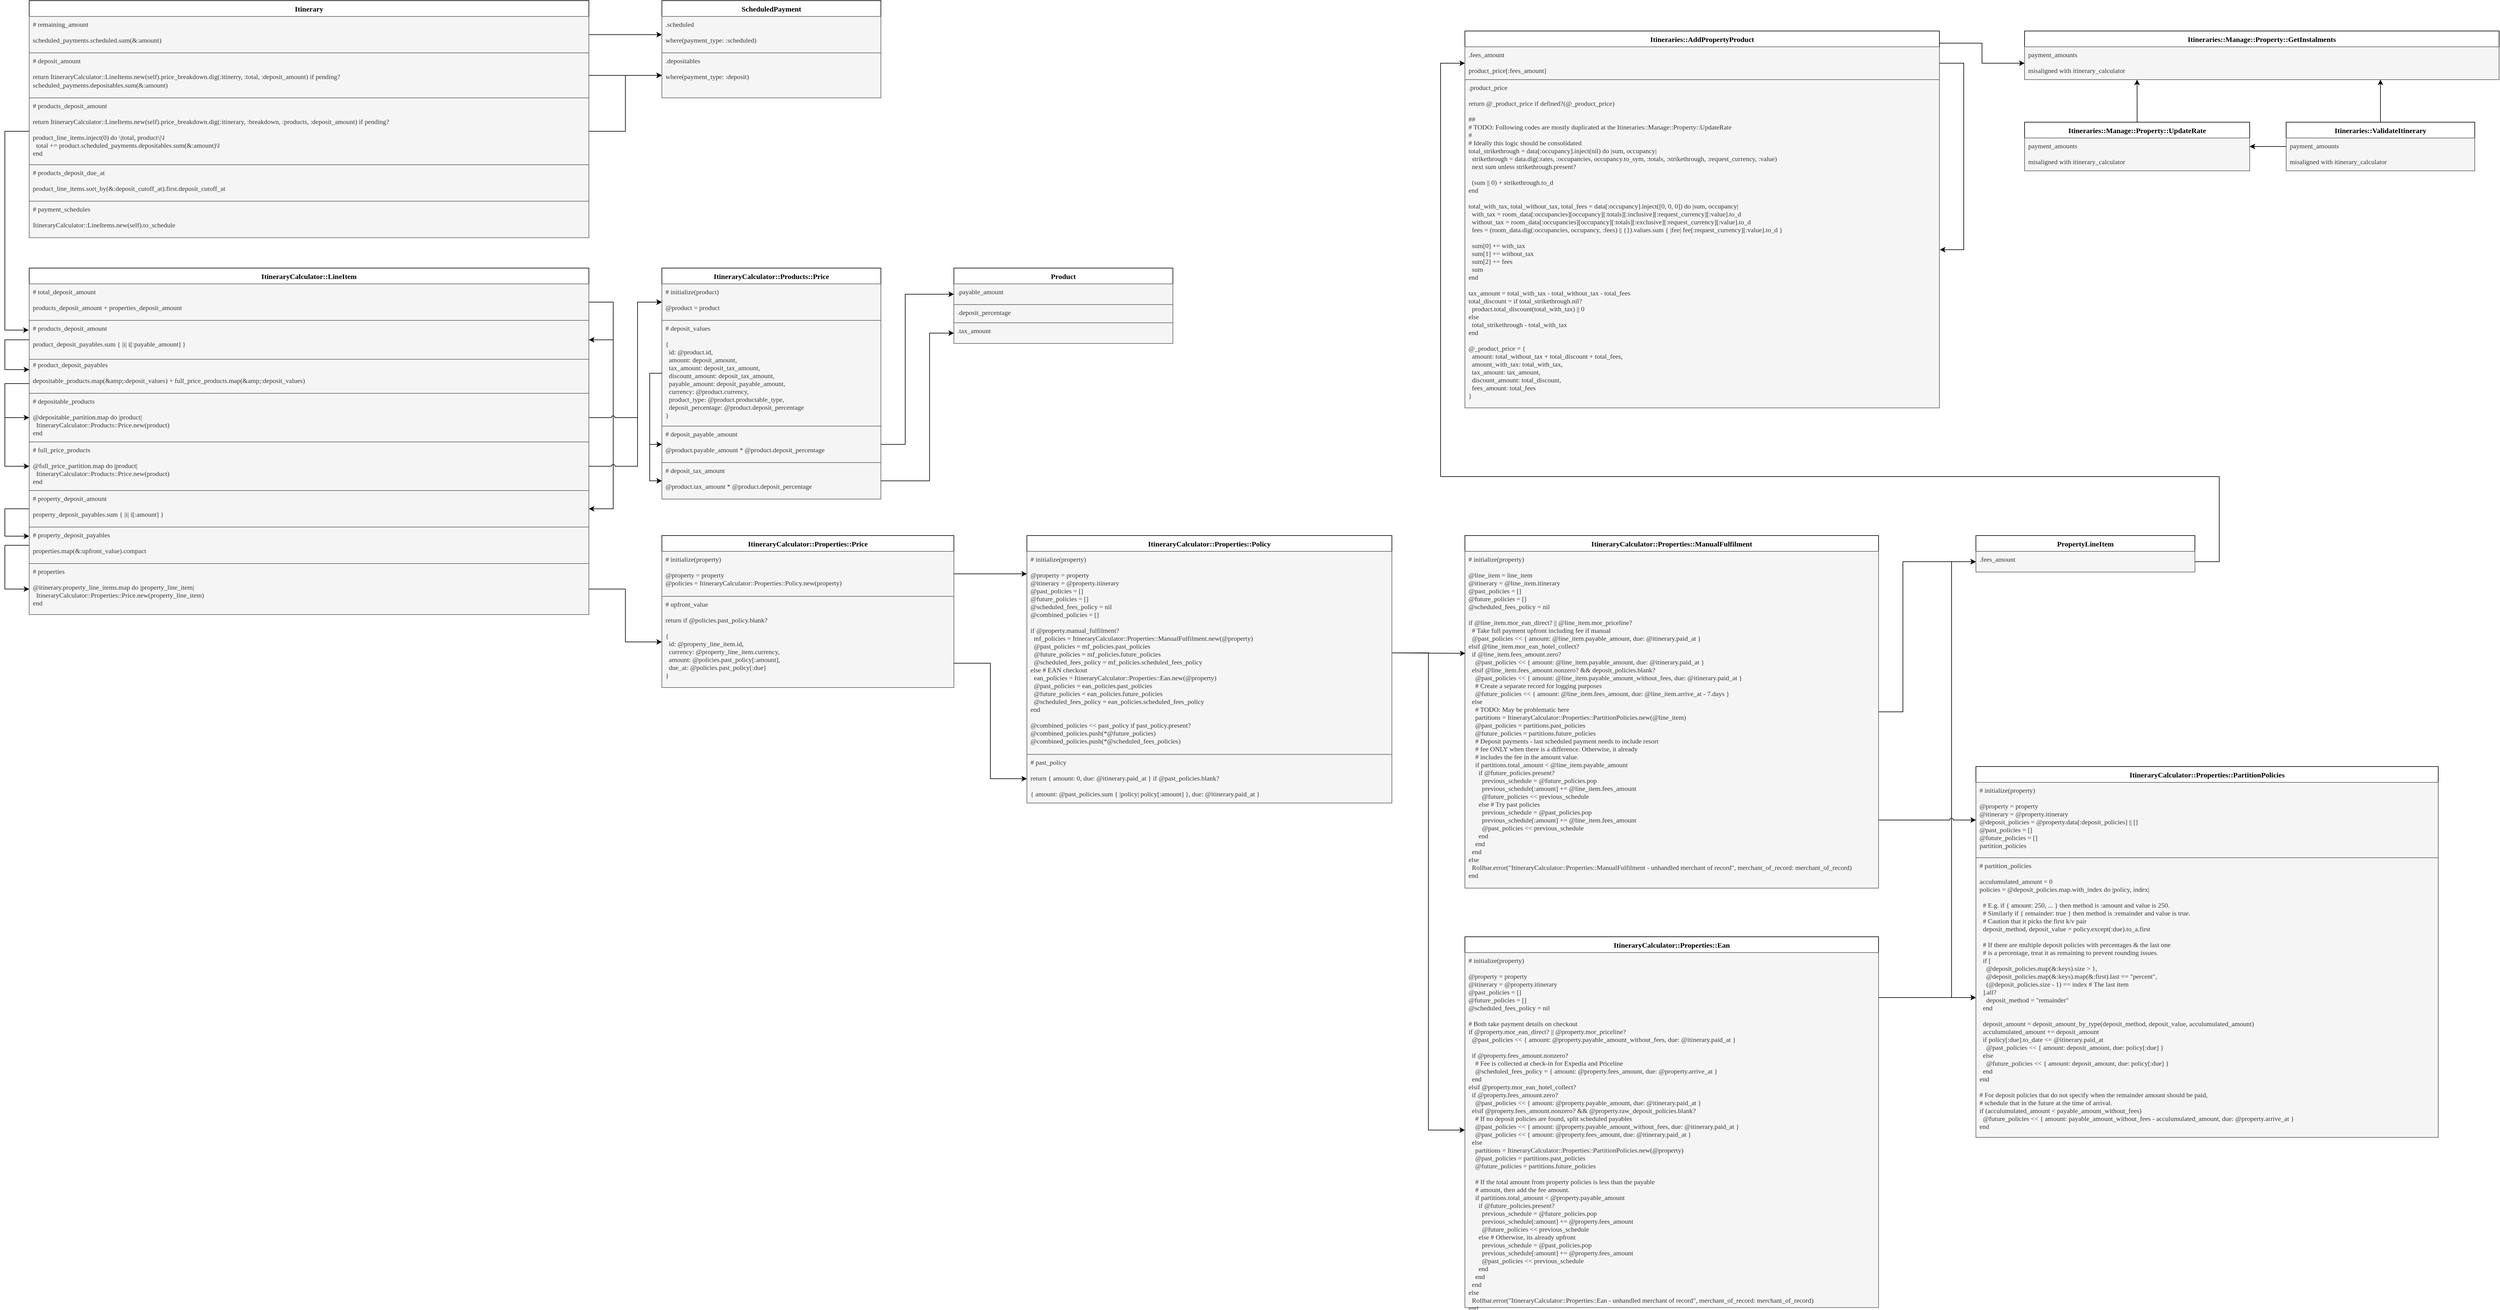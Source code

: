 <mxfile version="14.7.2" type="github">
  <diagram id="gU5jA1xEvA9jffqAlMgD" name="Page-1">
    <mxGraphModel dx="3540" dy="1331" grid="1" gridSize="10" guides="1" tooltips="1" connect="1" arrows="1" fold="1" page="1" pageScale="1" pageWidth="827" pageHeight="1169" math="0" shadow="0">
      <root>
        <mxCell id="0" />
        <mxCell id="1" parent="0" />
        <mxCell id="Vmxj52LLIrOS7AJDDaPW-2" value="Itinerary" style="swimlane;fontStyle=1;align=center;verticalAlign=top;childLayout=stackLayout;horizontal=1;startSize=26;horizontalStack=0;resizeParent=1;resizeParentMax=0;resizeLast=0;collapsible=1;marginBottom=0;fontFamily=&quot;DejaVu Sans Code&quot;;whiteSpace=wrap;" parent="1" vertex="1">
          <mxGeometry x="40" y="40" width="920" height="390" as="geometry">
            <mxRectangle x="30" y="40" width="80" height="26" as="alternateBounds" />
          </mxGeometry>
        </mxCell>
        <mxCell id="Vmxj52LLIrOS7AJDDaPW-5" value="# remaining_amount&#xa;&#xa;scheduled_payments.scheduled.sum(&amp;:amount)" style="text;fillColor=#f5f5f5;align=left;verticalAlign=top;spacingLeft=4;spacingRight=4;overflow=hidden;rotatable=0;points=[[0,0.5],[1,0.5]];portConstraint=eastwest;strokeColor=#666666;fontColor=#333333;fontFamily=&quot;DejaVu Sans Code&quot;;fontSize=11;" parent="Vmxj52LLIrOS7AJDDaPW-2" vertex="1">
          <mxGeometry y="26" width="920" height="60" as="geometry" />
        </mxCell>
        <mxCell id="Vmxj52LLIrOS7AJDDaPW-3" value="# deposit_amount&#xa;&#xa;return ItineraryCalculator::LineItems.new(self).price_breakdown.dig(:itinerry, :total, :deposit_amount) if pending?&#xa;scheduled_payments.depositables.sum(&amp;:amount)" style="text;fillColor=#f5f5f5;align=left;verticalAlign=top;spacingLeft=4;spacingRight=4;overflow=hidden;rotatable=0;points=[[0,0.5],[1,0.5]];portConstraint=eastwest;strokeColor=#666666;fontColor=#333333;fontFamily=&quot;DejaVu Sans Code&quot;;fontSize=11;whiteSpace=wrap;" parent="Vmxj52LLIrOS7AJDDaPW-2" vertex="1">
          <mxGeometry y="86" width="920" height="74" as="geometry" />
        </mxCell>
        <mxCell id="oFmUKIQ2x4N6cIxG4Llz-1" value="# products_deposit_amount&#xa;&#xa;return ItineraryCalculator::LineItems.new(self).price_breakdown.dig(:itinerary, :breakdown, :products, :deposit_amount) if pending?&#xa;&#xa;product_line_items.inject(0) do \|total, product\|\l&#xa;  total += product.scheduled_payments.depositables.sum(&amp;:amount)\l&#xa;end" style="text;fillColor=#f5f5f5;align=left;verticalAlign=top;spacingLeft=4;spacingRight=4;overflow=hidden;rotatable=0;points=[[0,0.5],[1,0.5]];portConstraint=eastwest;strokeColor=#666666;fontColor=#333333;fontFamily=&quot;DejaVu Sans Code&quot;;fontSize=11;" parent="Vmxj52LLIrOS7AJDDaPW-2" vertex="1">
          <mxGeometry y="160" width="920" height="110" as="geometry" />
        </mxCell>
        <mxCell id="oFmUKIQ2x4N6cIxG4Llz-2" value="# products_deposit_due_at&#xa;&#xa;product_line_items.sort_by(&amp;:deposit_cutoff_at).first.deposit_cutoff_at" style="text;fillColor=#f5f5f5;align=left;verticalAlign=top;spacingLeft=4;spacingRight=4;overflow=hidden;rotatable=0;points=[[0,0.5],[1,0.5]];portConstraint=eastwest;strokeColor=#666666;fontColor=#333333;fontFamily=&quot;DejaVu Sans Code&quot;;fontSize=11;" parent="Vmxj52LLIrOS7AJDDaPW-2" vertex="1">
          <mxGeometry y="270" width="920" height="60" as="geometry" />
        </mxCell>
        <mxCell id="oFmUKIQ2x4N6cIxG4Llz-8" value="# payment_schedules&#xa;&#xa;ItineraryCalculator::LineItems.new(self).to_schedule" style="text;fillColor=#f5f5f5;align=left;verticalAlign=top;spacingLeft=4;spacingRight=4;overflow=hidden;rotatable=0;points=[[0,0.5],[1,0.5]];portConstraint=eastwest;strokeColor=#666666;fontColor=#333333;fontFamily=&quot;DejaVu Sans Code&quot;;fontSize=11;" parent="Vmxj52LLIrOS7AJDDaPW-2" vertex="1">
          <mxGeometry y="330" width="920" height="60" as="geometry" />
        </mxCell>
        <mxCell id="oFmUKIQ2x4N6cIxG4Llz-9" value="ScheduledPayment" style="swimlane;fontStyle=1;align=center;verticalAlign=top;childLayout=stackLayout;horizontal=1;startSize=26;horizontalStack=0;resizeParent=1;resizeParentMax=0;resizeLast=0;collapsible=1;marginBottom=0;fontFamily=&quot;DejaVu Sans Code&quot;;whiteSpace=wrap;" parent="1" vertex="1">
          <mxGeometry x="1080" y="40" width="360" height="160" as="geometry">
            <mxRectangle x="30" y="40" width="80" height="26" as="alternateBounds" />
          </mxGeometry>
        </mxCell>
        <mxCell id="oFmUKIQ2x4N6cIxG4Llz-11" value=".scheduled&#xa;&#xa;where(payment_type: :scheduled)" style="text;fillColor=#f5f5f5;align=left;verticalAlign=top;spacingLeft=4;spacingRight=4;overflow=hidden;rotatable=0;points=[[0,0.5],[1,0.5]];portConstraint=eastwest;strokeColor=#666666;fontColor=#333333;fontFamily=&quot;DejaVu Sans Code&quot;;fontSize=11;" parent="oFmUKIQ2x4N6cIxG4Llz-9" vertex="1">
          <mxGeometry y="26" width="360" height="60" as="geometry" />
        </mxCell>
        <mxCell id="oFmUKIQ2x4N6cIxG4Llz-10" value=".depositables&#xa;&#xa;      where(payment_type: :deposit)" style="text;fillColor=#f5f5f5;align=left;verticalAlign=top;spacingLeft=4;spacingRight=4;overflow=hidden;rotatable=0;points=[[0,0.5],[1,0.5]];portConstraint=eastwest;strokeColor=#666666;fontColor=#333333;fontFamily=&quot;DejaVu Sans Code&quot;;fontSize=11;whiteSpace=wrap;" parent="oFmUKIQ2x4N6cIxG4Llz-9" vertex="1">
          <mxGeometry y="86" width="360" height="74" as="geometry" />
        </mxCell>
        <mxCell id="oFmUKIQ2x4N6cIxG4Llz-15" style="edgeStyle=orthogonalEdgeStyle;rounded=0;orthogonalLoop=1;jettySize=auto;html=1;entryX=0;entryY=0.5;entryDx=0;entryDy=0;fontFamily=&quot;DejaVu Sans Code&quot;;fontSize=11;fontColor=#333333;startSize=26;" parent="1" source="Vmxj52LLIrOS7AJDDaPW-3" target="oFmUKIQ2x4N6cIxG4Llz-10" edge="1">
          <mxGeometry relative="1" as="geometry" />
        </mxCell>
        <mxCell id="oFmUKIQ2x4N6cIxG4Llz-16" style="edgeStyle=orthogonalEdgeStyle;rounded=0;orthogonalLoop=1;jettySize=auto;html=1;exitX=1;exitY=0.5;exitDx=0;exitDy=0;entryX=0;entryY=0.5;entryDx=0;entryDy=0;fontFamily=&quot;DejaVu Sans Code&quot;;fontSize=11;fontColor=#333333;startSize=26;" parent="1" source="Vmxj52LLIrOS7AJDDaPW-5" target="oFmUKIQ2x4N6cIxG4Llz-11" edge="1">
          <mxGeometry relative="1" as="geometry" />
        </mxCell>
        <mxCell id="oFmUKIQ2x4N6cIxG4Llz-17" style="edgeStyle=orthogonalEdgeStyle;rounded=0;orthogonalLoop=1;jettySize=auto;html=1;exitX=1;exitY=0.5;exitDx=0;exitDy=0;entryX=0;entryY=0.5;entryDx=0;entryDy=0;fontFamily=&quot;DejaVu Sans Code&quot;;fontSize=11;fontColor=#333333;startSize=26;jumpStyle=arc;" parent="1" source="oFmUKIQ2x4N6cIxG4Llz-1" target="oFmUKIQ2x4N6cIxG4Llz-10" edge="1">
          <mxGeometry relative="1" as="geometry" />
        </mxCell>
        <mxCell id="oFmUKIQ2x4N6cIxG4Llz-18" value="ItineraryCalculator::LineItem" style="swimlane;fontStyle=1;align=center;verticalAlign=top;childLayout=stackLayout;horizontal=1;startSize=26;horizontalStack=0;resizeParent=1;resizeParentMax=0;resizeLast=0;collapsible=1;marginBottom=0;fontFamily=&quot;DejaVu Sans Code&quot;;whiteSpace=wrap;" parent="1" vertex="1">
          <mxGeometry x="40" y="480" width="920" height="570" as="geometry">
            <mxRectangle x="30" y="40" width="80" height="26" as="alternateBounds" />
          </mxGeometry>
        </mxCell>
        <mxCell id="oFmUKIQ2x4N6cIxG4Llz-61" style="edgeStyle=orthogonalEdgeStyle;rounded=0;jumpStyle=arc;orthogonalLoop=1;jettySize=auto;html=1;entryX=1;entryY=0.5;entryDx=0;entryDy=0;fontFamily=&quot;DejaVu Sans Code&quot;;fontSize=11;fontColor=#333333;startSize=26;exitX=1;exitY=0.5;exitDx=0;exitDy=0;" parent="oFmUKIQ2x4N6cIxG4Llz-18" source="oFmUKIQ2x4N6cIxG4Llz-19" target="oFmUKIQ2x4N6cIxG4Llz-59" edge="1">
          <mxGeometry relative="1" as="geometry">
            <Array as="points">
              <mxPoint x="960" y="56" />
              <mxPoint x="960" y="396" />
            </Array>
          </mxGeometry>
        </mxCell>
        <mxCell id="oFmUKIQ2x4N6cIxG4Llz-19" value="# total_deposit_amount&#xa;&#xa;products_deposit_amount + properties_deposit_amount" style="text;fillColor=#f5f5f5;align=left;verticalAlign=top;spacingLeft=4;spacingRight=4;overflow=hidden;rotatable=0;points=[[0,0.5],[1,0.5]];portConstraint=eastwest;strokeColor=#666666;fontColor=#333333;fontFamily=&quot;DejaVu Sans Code&quot;;fontSize=11;" parent="oFmUKIQ2x4N6cIxG4Llz-18" vertex="1">
          <mxGeometry y="26" width="920" height="60" as="geometry" />
        </mxCell>
        <mxCell id="oFmUKIQ2x4N6cIxG4Llz-21" value="# properties_deposit_amount&#xa;&#xa;property_deposit_payables.sum { |i| i[:amount] }" style="text;fillColor=#f5f5f5;align=left;verticalAlign=top;spacingLeft=4;spacingRight=4;overflow=hidden;rotatable=0;points=[[0,0.5],[1,0.5]];portConstraint=eastwest;strokeColor=#666666;fontColor=#333333;fontFamily=&quot;DejaVu Sans Code&quot;;fontSize=11;" parent="oFmUKIQ2x4N6cIxG4Llz-18" vertex="1">
          <mxGeometry y="86" width="920" height="60" as="geometry" />
        </mxCell>
        <mxCell id="oFmUKIQ2x4N6cIxG4Llz-28" style="edgeStyle=orthogonalEdgeStyle;rounded=0;jumpStyle=arc;orthogonalLoop=1;jettySize=auto;html=1;fontFamily=&quot;DejaVu Sans Code&quot;;fontSize=11;fontColor=#333333;startSize=26;" parent="oFmUKIQ2x4N6cIxG4Llz-18" source="oFmUKIQ2x4N6cIxG4Llz-22" target="oFmUKIQ2x4N6cIxG4Llz-33" edge="1">
          <mxGeometry relative="1" as="geometry">
            <mxPoint x="-2" y="190" as="sourcePoint" />
            <mxPoint x="-2" y="246" as="targetPoint" />
            <Array as="points">
              <mxPoint x="-40" y="190" />
              <mxPoint x="-40" y="246" />
            </Array>
          </mxGeometry>
        </mxCell>
        <mxCell id="oFmUKIQ2x4N6cIxG4Llz-31" style="edgeStyle=orthogonalEdgeStyle;rounded=0;jumpStyle=arc;orthogonalLoop=1;jettySize=auto;html=1;entryX=0;entryY=0.5;entryDx=0;entryDy=0;fontFamily=&quot;DejaVu Sans Code&quot;;fontSize=11;fontColor=#333333;startSize=26;exitX=0.001;exitY=0.733;exitDx=0;exitDy=0;exitPerimeter=0;" parent="oFmUKIQ2x4N6cIxG4Llz-18" source="oFmUKIQ2x4N6cIxG4Llz-22" target="oFmUKIQ2x4N6cIxG4Llz-30" edge="1">
          <mxGeometry relative="1" as="geometry">
            <Array as="points">
              <mxPoint x="-40" y="190" />
              <mxPoint x="-40" y="326" />
            </Array>
          </mxGeometry>
        </mxCell>
        <mxCell id="oFmUKIQ2x4N6cIxG4Llz-22" value="# product_deposit_payables&#xa;&#xa;depositable_products.map(&amp;amp;:deposit_values) + full_price_products.map(&amp;amp;:deposit_values)" style="text;fillColor=#f5f5f5;align=left;verticalAlign=top;spacingLeft=4;spacingRight=4;overflow=hidden;rotatable=0;points=[[0,0.5],[1,0.5]];portConstraint=eastwest;strokeColor=#666666;fontColor=#333333;fontFamily=&quot;DejaVu Sans Code&quot;;fontSize=11;" parent="oFmUKIQ2x4N6cIxG4Llz-18" vertex="1">
          <mxGeometry y="146" width="920" height="60" as="geometry" />
        </mxCell>
        <mxCell id="oFmUKIQ2x4N6cIxG4Llz-33" value="# depositable_products&#xa;&#xa; @depositable_partition.map do |product|&#xa;  ItineraryCalculator::Products::Price.new(product)&#xa;            end" style="text;fillColor=#f5f5f5;align=left;verticalAlign=top;spacingLeft=4;spacingRight=4;overflow=hidden;rotatable=0;points=[[0,0.5],[1,0.5]];portConstraint=eastwest;strokeColor=#666666;fontColor=#333333;fontFamily=&quot;DejaVu Sans Code&quot;;fontSize=11;" parent="oFmUKIQ2x4N6cIxG4Llz-18" vertex="1">
          <mxGeometry y="206" width="920" height="80" as="geometry" />
        </mxCell>
        <mxCell id="oFmUKIQ2x4N6cIxG4Llz-30" value="# full_price_products&#xa;&#xa;@full_price_partition.map do |product|&#xa;  ItineraryCalculator::Products::Price.new(product)&#xa;            end" style="text;fillColor=#f5f5f5;align=left;verticalAlign=top;spacingLeft=4;spacingRight=4;overflow=hidden;rotatable=0;points=[[0,0.5],[1,0.5]];portConstraint=eastwest;strokeColor=#666666;fontColor=#333333;fontFamily=&quot;DejaVu Sans Code&quot;;fontSize=11;" parent="oFmUKIQ2x4N6cIxG4Llz-18" vertex="1">
          <mxGeometry y="286" width="920" height="80" as="geometry" />
        </mxCell>
        <mxCell id="oFmUKIQ2x4N6cIxG4Llz-62" style="edgeStyle=orthogonalEdgeStyle;rounded=0;jumpStyle=arc;orthogonalLoop=1;jettySize=auto;html=1;entryX=0;entryY=0.25;entryDx=0;entryDy=0;fontFamily=&quot;DejaVu Sans Code&quot;;fontSize=11;fontColor=#333333;startSize=26;entryPerimeter=0;" parent="oFmUKIQ2x4N6cIxG4Llz-18" source="oFmUKIQ2x4N6cIxG4Llz-59" target="oFmUKIQ2x4N6cIxG4Llz-60" edge="1">
          <mxGeometry relative="1" as="geometry">
            <Array as="points">
              <mxPoint x="-40" y="396" />
              <mxPoint x="-40" y="441" />
            </Array>
          </mxGeometry>
        </mxCell>
        <mxCell id="oFmUKIQ2x4N6cIxG4Llz-59" value="# property_deposit_amount&#xa;&#xa;property_deposit_payables.sum { |i| i[:amount] }&#xa;" style="text;fillColor=#f5f5f5;align=left;verticalAlign=top;spacingLeft=4;spacingRight=4;overflow=hidden;rotatable=0;points=[[0,0.5],[1,0.5]];portConstraint=eastwest;strokeColor=#666666;fontColor=#333333;fontFamily=&quot;DejaVu Sans Code&quot;;fontSize=11;" parent="oFmUKIQ2x4N6cIxG4Llz-18" vertex="1">
          <mxGeometry y="366" width="920" height="60" as="geometry" />
        </mxCell>
        <mxCell id="oFmUKIQ2x4N6cIxG4Llz-64" style="edgeStyle=orthogonalEdgeStyle;rounded=0;jumpStyle=arc;orthogonalLoop=1;jettySize=auto;html=1;entryX=0;entryY=0.5;entryDx=0;entryDy=0;fontFamily=&quot;DejaVu Sans Code&quot;;fontSize=11;fontColor=#333333;startSize=26;" parent="oFmUKIQ2x4N6cIxG4Llz-18" source="oFmUKIQ2x4N6cIxG4Llz-60" target="oFmUKIQ2x4N6cIxG4Llz-63" edge="1">
          <mxGeometry relative="1" as="geometry">
            <Array as="points">
              <mxPoint x="-40" y="456" />
              <mxPoint x="-40" y="528" />
            </Array>
          </mxGeometry>
        </mxCell>
        <mxCell id="oFmUKIQ2x4N6cIxG4Llz-60" value="# property_deposit_payables&#xa;&#xa;properties.map(&amp;:upfront_value).compact" style="text;fillColor=#f5f5f5;align=left;verticalAlign=top;spacingLeft=4;spacingRight=4;overflow=hidden;rotatable=0;points=[[0,0.5],[1,0.5]];portConstraint=eastwest;strokeColor=#666666;fontColor=#333333;fontFamily=&quot;DejaVu Sans Code&quot;;fontSize=11;" parent="oFmUKIQ2x4N6cIxG4Llz-18" vertex="1">
          <mxGeometry y="426" width="920" height="60" as="geometry" />
        </mxCell>
        <mxCell id="oFmUKIQ2x4N6cIxG4Llz-63" value="# properties&#xa;&#xa;@itinerary.property_line_items.map do |property_line_item|&#xa;  ItineraryCalculator::Properties::Price.new(property_line_item)&#xa;      end" style="text;fillColor=#f5f5f5;align=left;verticalAlign=top;spacingLeft=4;spacingRight=4;overflow=hidden;rotatable=0;points=[[0,0.5],[1,0.5]];portConstraint=eastwest;strokeColor=#666666;fontColor=#333333;fontFamily=&quot;DejaVu Sans Code&quot;;fontSize=11;" parent="oFmUKIQ2x4N6cIxG4Llz-18" vertex="1">
          <mxGeometry y="486" width="920" height="84" as="geometry" />
        </mxCell>
        <mxCell id="oFmUKIQ2x4N6cIxG4Llz-24" style="edgeStyle=orthogonalEdgeStyle;rounded=0;jumpStyle=arc;orthogonalLoop=1;jettySize=auto;html=1;entryX=-0.001;entryY=0.25;entryDx=0;entryDy=0;fontFamily=&quot;DejaVu Sans Code&quot;;fontSize=11;fontColor=#333333;startSize=26;entryPerimeter=0;" parent="1" source="oFmUKIQ2x4N6cIxG4Llz-1" target="oFmUKIQ2x4N6cIxG4Llz-20" edge="1">
          <mxGeometry relative="1" as="geometry">
            <Array as="points">
              <mxPoint y="255" />
              <mxPoint y="582" />
            </Array>
          </mxGeometry>
        </mxCell>
        <mxCell id="oFmUKIQ2x4N6cIxG4Llz-27" style="edgeStyle=orthogonalEdgeStyle;rounded=0;jumpStyle=arc;orthogonalLoop=1;jettySize=auto;html=1;entryX=0;entryY=0.35;entryDx=0;entryDy=0;entryPerimeter=0;fontFamily=&quot;DejaVu Sans Code&quot;;fontSize=11;fontColor=#333333;startSize=26;" parent="1" source="oFmUKIQ2x4N6cIxG4Llz-20" target="oFmUKIQ2x4N6cIxG4Llz-22" edge="1">
          <mxGeometry relative="1" as="geometry">
            <Array as="points">
              <mxPoint y="598" />
              <mxPoint y="647" />
            </Array>
          </mxGeometry>
        </mxCell>
        <mxCell id="oFmUKIQ2x4N6cIxG4Llz-20" value="# products_deposit_amount&#xa;&#xa;product_deposit_payables.sum { |i| i[:payable_amount] }" style="text;fillColor=#f5f5f5;align=left;verticalAlign=top;spacingLeft=4;spacingRight=4;overflow=hidden;rotatable=0;points=[[0,0.5],[1,0.5]];portConstraint=eastwest;strokeColor=#666666;fontFamily=&quot;DejaVu Sans Code&quot;;fontSize=11;whiteSpace=wrap;fontColor=#333333;" parent="1" vertex="1">
          <mxGeometry x="40" y="566" width="920" height="64" as="geometry" />
        </mxCell>
        <mxCell id="oFmUKIQ2x4N6cIxG4Llz-25" style="edgeStyle=orthogonalEdgeStyle;rounded=0;jumpStyle=arc;orthogonalLoop=1;jettySize=auto;html=1;fontFamily=&quot;DejaVu Sans Code&quot;;fontSize=11;fontColor=#333333;startSize=26;exitX=1;exitY=0.5;exitDx=0;exitDy=0;" parent="1" source="oFmUKIQ2x4N6cIxG4Llz-19" target="oFmUKIQ2x4N6cIxG4Llz-20" edge="1">
          <mxGeometry relative="1" as="geometry">
            <Array as="points">
              <mxPoint x="1000" y="536" />
              <mxPoint x="1000" y="598" />
            </Array>
          </mxGeometry>
        </mxCell>
        <mxCell id="oFmUKIQ2x4N6cIxG4Llz-34" value="ItineraryCalculator::Products::Price" style="swimlane;fontStyle=1;align=center;verticalAlign=top;childLayout=stackLayout;horizontal=1;startSize=26;horizontalStack=0;resizeParent=1;resizeParentMax=0;resizeLast=0;collapsible=1;marginBottom=0;fontFamily=&quot;DejaVu Sans Code&quot;;whiteSpace=wrap;" parent="1" vertex="1">
          <mxGeometry x="1080" y="480" width="360" height="380" as="geometry">
            <mxRectangle x="30" y="40" width="80" height="26" as="alternateBounds" />
          </mxGeometry>
        </mxCell>
        <mxCell id="oFmUKIQ2x4N6cIxG4Llz-36" value="# initialize(product)&#xa;&#xa;@product = product" style="text;fillColor=#f5f5f5;align=left;verticalAlign=top;spacingLeft=4;spacingRight=4;overflow=hidden;rotatable=0;points=[[0,0.5],[1,0.5]];portConstraint=eastwest;strokeColor=#666666;fontColor=#333333;fontFamily=&quot;DejaVu Sans Code&quot;;fontSize=11;" parent="oFmUKIQ2x4N6cIxG4Llz-34" vertex="1">
          <mxGeometry y="26" width="360" height="60" as="geometry" />
        </mxCell>
        <mxCell id="oFmUKIQ2x4N6cIxG4Llz-39" style="edgeStyle=orthogonalEdgeStyle;rounded=0;jumpStyle=arc;orthogonalLoop=1;jettySize=auto;html=1;entryX=0;entryY=0.5;entryDx=0;entryDy=0;fontFamily=&quot;DejaVu Sans Code&quot;;fontSize=11;fontColor=#333333;startSize=26;exitX=0.001;exitY=0.733;exitDx=0;exitDy=0;exitPerimeter=0;" parent="oFmUKIQ2x4N6cIxG4Llz-34" edge="1">
          <mxGeometry relative="1" as="geometry">
            <mxPoint x="0.92" y="129.98" as="sourcePoint" />
          </mxGeometry>
        </mxCell>
        <mxCell id="oFmUKIQ2x4N6cIxG4Llz-48" style="edgeStyle=orthogonalEdgeStyle;rounded=0;jumpStyle=arc;orthogonalLoop=1;jettySize=auto;html=1;entryX=0;entryY=0.5;entryDx=0;entryDy=0;fontFamily=&quot;DejaVu Sans Code&quot;;fontSize=11;fontColor=#333333;startSize=26;exitX=0;exitY=0.5;exitDx=0;exitDy=0;" parent="oFmUKIQ2x4N6cIxG4Llz-34" source="oFmUKIQ2x4N6cIxG4Llz-45" target="oFmUKIQ2x4N6cIxG4Llz-47" edge="1">
          <mxGeometry relative="1" as="geometry" />
        </mxCell>
        <mxCell id="oFmUKIQ2x4N6cIxG4Llz-45" value="# deposit_values&#xa;&#xa;{&#xa;  id: @product.id,&#xa;  amount: deposit_amount,&#xa;  tax_amount: deposit_tax_amount,&#xa;  discount_amount: deposit_tax_amount,&#xa;  payable_amount: deposit_payable_amount,&#xa;  currency: @product.currency,&#xa;  product_type: @product.productable_type,&#xa;  deposit_percentage: @product.deposit_percentage&#xa;}" style="text;fillColor=#f5f5f5;align=left;verticalAlign=top;spacingLeft=4;spacingRight=4;overflow=hidden;rotatable=0;points=[[0,0.5],[1,0.5]];portConstraint=eastwest;strokeColor=#666666;fontColor=#333333;fontFamily=&quot;DejaVu Sans Code&quot;;fontSize=11;" parent="oFmUKIQ2x4N6cIxG4Llz-34" vertex="1">
          <mxGeometry y="86" width="360" height="174" as="geometry" />
        </mxCell>
        <mxCell id="oFmUKIQ2x4N6cIxG4Llz-47" value="# deposit_payable_amount&#xa;&#xa;@product.payable_amount * @product.deposit_percentage" style="text;fillColor=#f5f5f5;align=left;verticalAlign=top;spacingLeft=4;spacingRight=4;overflow=hidden;rotatable=0;points=[[0,0.5],[1,0.5]];portConstraint=eastwest;strokeColor=#666666;fontColor=#333333;fontFamily=&quot;DejaVu Sans Code&quot;;fontSize=11;" parent="oFmUKIQ2x4N6cIxG4Llz-34" vertex="1">
          <mxGeometry y="260" width="360" height="60" as="geometry" />
        </mxCell>
        <mxCell id="oFmUKIQ2x4N6cIxG4Llz-46" value="# deposit_tax_amount&#xa;&#xa;@product.tax_amount * @product.deposit_percentage" style="text;fillColor=#f5f5f5;align=left;verticalAlign=top;spacingLeft=4;spacingRight=4;overflow=hidden;rotatable=0;points=[[0,0.5],[1,0.5]];portConstraint=eastwest;strokeColor=#666666;fontColor=#333333;fontFamily=&quot;DejaVu Sans Code&quot;;fontSize=11;" parent="oFmUKIQ2x4N6cIxG4Llz-34" vertex="1">
          <mxGeometry y="320" width="360" height="60" as="geometry" />
        </mxCell>
        <mxCell id="oFmUKIQ2x4N6cIxG4Llz-49" style="edgeStyle=orthogonalEdgeStyle;rounded=0;jumpStyle=arc;orthogonalLoop=1;jettySize=auto;html=1;entryX=0;entryY=0.5;entryDx=0;entryDy=0;fontFamily=&quot;DejaVu Sans Code&quot;;fontSize=11;fontColor=#333333;startSize=26;exitX=0;exitY=0.5;exitDx=0;exitDy=0;" parent="oFmUKIQ2x4N6cIxG4Llz-34" source="oFmUKIQ2x4N6cIxG4Llz-45" target="oFmUKIQ2x4N6cIxG4Llz-46" edge="1">
          <mxGeometry relative="1" as="geometry">
            <mxPoint x="370" y="183" as="sourcePoint" />
            <mxPoint x="370" y="300" as="targetPoint" />
          </mxGeometry>
        </mxCell>
        <mxCell id="oFmUKIQ2x4N6cIxG4Llz-43" style="edgeStyle=orthogonalEdgeStyle;rounded=0;jumpStyle=arc;orthogonalLoop=1;jettySize=auto;html=1;entryX=0;entryY=0.5;entryDx=0;entryDy=0;fontFamily=&quot;DejaVu Sans Code&quot;;fontSize=11;fontColor=#333333;startSize=26;" parent="1" source="oFmUKIQ2x4N6cIxG4Llz-33" target="oFmUKIQ2x4N6cIxG4Llz-36" edge="1">
          <mxGeometry relative="1" as="geometry">
            <Array as="points">
              <mxPoint x="1040" y="726" />
              <mxPoint x="1040" y="536" />
            </Array>
          </mxGeometry>
        </mxCell>
        <mxCell id="oFmUKIQ2x4N6cIxG4Llz-44" style="edgeStyle=orthogonalEdgeStyle;rounded=0;jumpStyle=arc;orthogonalLoop=1;jettySize=auto;html=1;entryX=0;entryY=0.5;entryDx=0;entryDy=0;fontFamily=&quot;DejaVu Sans Code&quot;;fontSize=11;fontColor=#333333;startSize=26;" parent="1" source="oFmUKIQ2x4N6cIxG4Llz-30" target="oFmUKIQ2x4N6cIxG4Llz-36" edge="1">
          <mxGeometry relative="1" as="geometry">
            <Array as="points">
              <mxPoint x="1040" y="806" />
              <mxPoint x="1040" y="536" />
            </Array>
          </mxGeometry>
        </mxCell>
        <mxCell id="oFmUKIQ2x4N6cIxG4Llz-50" value="Product" style="swimlane;fontStyle=1;align=center;verticalAlign=top;childLayout=stackLayout;horizontal=1;startSize=26;horizontalStack=0;resizeParent=1;resizeParentMax=0;resizeLast=0;collapsible=1;marginBottom=0;fontFamily=&quot;DejaVu Sans Code&quot;;whiteSpace=wrap;" parent="1" vertex="1">
          <mxGeometry x="1560" y="480" width="360" height="124" as="geometry">
            <mxRectangle x="30" y="40" width="80" height="26" as="alternateBounds" />
          </mxGeometry>
        </mxCell>
        <mxCell id="oFmUKIQ2x4N6cIxG4Llz-51" value=".payable_amount" style="text;fillColor=#f5f5f5;align=left;verticalAlign=top;spacingLeft=4;spacingRight=4;overflow=hidden;rotatable=0;points=[[0,0.5],[1,0.5]];portConstraint=eastwest;strokeColor=#666666;fontColor=#333333;fontFamily=&quot;DejaVu Sans Code&quot;;fontSize=11;" parent="oFmUKIQ2x4N6cIxG4Llz-50" vertex="1">
          <mxGeometry y="26" width="360" height="34" as="geometry" />
        </mxCell>
        <mxCell id="oFmUKIQ2x4N6cIxG4Llz-52" value=".deposit_percentage" style="text;fillColor=#f5f5f5;align=left;verticalAlign=top;spacingLeft=4;spacingRight=4;overflow=hidden;rotatable=0;points=[[0,0.5],[1,0.5]];portConstraint=eastwest;strokeColor=#666666;fontColor=#333333;fontFamily=&quot;DejaVu Sans Code&quot;;fontSize=11;whiteSpace=wrap;" parent="oFmUKIQ2x4N6cIxG4Llz-50" vertex="1">
          <mxGeometry y="60" width="360" height="30" as="geometry" />
        </mxCell>
        <mxCell id="oFmUKIQ2x4N6cIxG4Llz-54" value=".tax_amount" style="text;fillColor=#f5f5f5;align=left;verticalAlign=top;spacingLeft=4;spacingRight=4;overflow=hidden;rotatable=0;points=[[0,0.5],[1,0.5]];portConstraint=eastwest;strokeColor=#666666;fontColor=#333333;fontFamily=&quot;DejaVu Sans Code&quot;;fontSize=11;" parent="oFmUKIQ2x4N6cIxG4Llz-50" vertex="1">
          <mxGeometry y="90" width="360" height="34" as="geometry" />
        </mxCell>
        <mxCell id="oFmUKIQ2x4N6cIxG4Llz-53" style="edgeStyle=orthogonalEdgeStyle;rounded=0;jumpStyle=arc;orthogonalLoop=1;jettySize=auto;html=1;entryX=0;entryY=0.5;entryDx=0;entryDy=0;fontFamily=&quot;DejaVu Sans Code&quot;;fontSize=11;fontColor=#333333;startSize=26;" parent="1" source="oFmUKIQ2x4N6cIxG4Llz-47" target="oFmUKIQ2x4N6cIxG4Llz-51" edge="1">
          <mxGeometry relative="1" as="geometry">
            <Array as="points">
              <mxPoint x="1480" y="770" />
              <mxPoint x="1480" y="523" />
            </Array>
          </mxGeometry>
        </mxCell>
        <mxCell id="oFmUKIQ2x4N6cIxG4Llz-55" style="edgeStyle=orthogonalEdgeStyle;rounded=0;jumpStyle=arc;orthogonalLoop=1;jettySize=auto;html=1;entryX=0;entryY=0.5;entryDx=0;entryDy=0;fontFamily=&quot;DejaVu Sans Code&quot;;fontSize=11;fontColor=#333333;startSize=26;" parent="1" source="oFmUKIQ2x4N6cIxG4Llz-46" target="oFmUKIQ2x4N6cIxG4Llz-54" edge="1">
          <mxGeometry relative="1" as="geometry">
            <Array as="points">
              <mxPoint x="1520" y="830" />
              <mxPoint x="1520" y="587" />
            </Array>
          </mxGeometry>
        </mxCell>
        <mxCell id="oFmUKIQ2x4N6cIxG4Llz-66" value="ItineraryCalculator::Properties::Price" style="swimlane;fontStyle=1;align=center;verticalAlign=top;childLayout=stackLayout;horizontal=1;startSize=26;horizontalStack=0;resizeParent=1;resizeParentMax=0;resizeLast=0;collapsible=1;marginBottom=0;fontFamily=&quot;DejaVu Sans Code&quot;;whiteSpace=wrap;" parent="1" vertex="1">
          <mxGeometry x="1080" y="920" width="480" height="250" as="geometry">
            <mxRectangle x="30" y="40" width="80" height="26" as="alternateBounds" />
          </mxGeometry>
        </mxCell>
        <mxCell id="oFmUKIQ2x4N6cIxG4Llz-67" value="# initialize(property)&#xa;&#xa;@property = property&#xa;@policies = ItineraryCalculator::Properties::Policy.new(property)" style="text;fillColor=#f5f5f5;align=left;verticalAlign=top;spacingLeft=4;spacingRight=4;overflow=hidden;rotatable=0;points=[[0,0.5],[1,0.5]];portConstraint=eastwest;strokeColor=#666666;fontColor=#333333;fontFamily=&quot;DejaVu Sans Code&quot;;fontSize=11;" parent="oFmUKIQ2x4N6cIxG4Llz-66" vertex="1">
          <mxGeometry y="26" width="480" height="74" as="geometry" />
        </mxCell>
        <mxCell id="oFmUKIQ2x4N6cIxG4Llz-68" style="edgeStyle=orthogonalEdgeStyle;rounded=0;jumpStyle=arc;orthogonalLoop=1;jettySize=auto;html=1;entryX=0;entryY=0.5;entryDx=0;entryDy=0;fontFamily=&quot;DejaVu Sans Code&quot;;fontSize=11;fontColor=#333333;startSize=26;exitX=0.001;exitY=0.733;exitDx=0;exitDy=0;exitPerimeter=0;" parent="oFmUKIQ2x4N6cIxG4Llz-66" edge="1">
          <mxGeometry relative="1" as="geometry">
            <mxPoint x="0.92" y="129.98" as="sourcePoint" />
          </mxGeometry>
        </mxCell>
        <mxCell id="oFmUKIQ2x4N6cIxG4Llz-72" value="# upfront_value&#xa;&#xa;return if @policies.past_policy.blank?&#xa;&#xa;        {&#xa;  id: @property_line_item.id,&#xa;  currency: @property_line_item.currency,&#xa;  amount: @policies.past_policy[:amount],&#xa;  due_at: @policies.past_policy[:due]&#xa;        }" style="text;fillColor=#f5f5f5;align=left;verticalAlign=top;spacingLeft=4;spacingRight=4;overflow=hidden;rotatable=0;points=[[0,0.5],[1,0.5]];portConstraint=eastwest;strokeColor=#666666;fontColor=#333333;fontFamily=&quot;DejaVu Sans Code&quot;;fontSize=11;" parent="oFmUKIQ2x4N6cIxG4Llz-66" vertex="1">
          <mxGeometry y="100" width="480" height="150" as="geometry" />
        </mxCell>
        <mxCell id="oFmUKIQ2x4N6cIxG4Llz-74" style="edgeStyle=orthogonalEdgeStyle;rounded=0;jumpStyle=arc;orthogonalLoop=1;jettySize=auto;html=1;entryX=0;entryY=0.5;entryDx=0;entryDy=0;fontFamily=&quot;DejaVu Sans Code&quot;;fontSize=11;fontColor=#333333;startSize=26;" parent="1" source="oFmUKIQ2x4N6cIxG4Llz-63" target="oFmUKIQ2x4N6cIxG4Llz-72" edge="1">
          <mxGeometry relative="1" as="geometry" />
        </mxCell>
        <mxCell id="oFmUKIQ2x4N6cIxG4Llz-75" value="ItineraryCalculator::Properties::Policy" style="swimlane;fontStyle=1;align=center;verticalAlign=top;childLayout=stackLayout;horizontal=1;startSize=26;horizontalStack=0;resizeParent=1;resizeParentMax=0;resizeLast=0;collapsible=1;marginBottom=0;fontFamily=&quot;DejaVu Sans Code&quot;;whiteSpace=wrap;" parent="1" vertex="1">
          <mxGeometry x="1680" y="920" width="600" height="440" as="geometry">
            <mxRectangle x="30" y="40" width="80" height="26" as="alternateBounds" />
          </mxGeometry>
        </mxCell>
        <mxCell id="oFmUKIQ2x4N6cIxG4Llz-77" style="edgeStyle=orthogonalEdgeStyle;rounded=0;jumpStyle=arc;orthogonalLoop=1;jettySize=auto;html=1;entryX=0;entryY=0.5;entryDx=0;entryDy=0;fontFamily=&quot;DejaVu Sans Code&quot;;fontSize=11;fontColor=#333333;startSize=26;exitX=0.001;exitY=0.733;exitDx=0;exitDy=0;exitPerimeter=0;" parent="oFmUKIQ2x4N6cIxG4Llz-75" edge="1">
          <mxGeometry relative="1" as="geometry">
            <mxPoint x="0.92" y="129.98" as="sourcePoint" />
          </mxGeometry>
        </mxCell>
        <mxCell id="oFmUKIQ2x4N6cIxG4Llz-76" value="# initialize(property)&#xa;&#xa;@property = property&#xa;        @itinerary = @property.itinerary&#xa;        @past_policies = []&#xa;        @future_policies = []&#xa;        @scheduled_fees_policy = nil&#xa;        @combined_policies = []&#xa;&#xa;        if @property.manual_fulfilment?&#xa;  mf_policies = ItineraryCalculator::Properties::ManualFulfilment.new(@property)&#xa;  @past_policies = mf_policies.past_policies&#xa;  @future_policies = mf_policies.future_policies&#xa;  @scheduled_fees_policy = mf_policies.scheduled_fees_policy&#xa;        else # EAN checkout&#xa;  ean_policies = ItineraryCalculator::Properties::Ean.new(@property)&#xa;  @past_policies = ean_policies.past_policies&#xa;  @future_policies = ean_policies.future_policies&#xa;  @scheduled_fees_policy = ean_policies.scheduled_fees_policy&#xa;        end&#xa;&#xa;        @combined_policies &lt;&lt; past_policy if past_policy.present?&#xa;        @combined_policies.push(*@future_policies)&#xa;        @combined_policies.push(*@scheduled_fees_policies)" style="text;fillColor=#f5f5f5;align=left;verticalAlign=top;spacingLeft=4;spacingRight=4;overflow=hidden;rotatable=0;points=[[0,0.5],[1,0.5]];portConstraint=eastwest;strokeColor=#666666;fontColor=#333333;fontFamily=&quot;DejaVu Sans Code&quot;;fontSize=11;" parent="oFmUKIQ2x4N6cIxG4Llz-75" vertex="1">
          <mxGeometry y="26" width="600" height="334" as="geometry" />
        </mxCell>
        <mxCell id="oFmUKIQ2x4N6cIxG4Llz-78" value="# past_policy&#xa;&#xa;return { amount: 0, due: @itinerary.paid_at } if @past_policies.blank?&#xa;&#xa;        { amount: @past_policies.sum { |policy| policy[:amount] }, due: @itinerary.paid_at }" style="text;fillColor=#f5f5f5;align=left;verticalAlign=top;spacingLeft=4;spacingRight=4;overflow=hidden;rotatable=0;points=[[0,0.5],[1,0.5]];portConstraint=eastwest;strokeColor=#666666;fontColor=#333333;fontFamily=&quot;DejaVu Sans Code&quot;;fontSize=11;" parent="oFmUKIQ2x4N6cIxG4Llz-75" vertex="1">
          <mxGeometry y="360" width="600" height="80" as="geometry" />
        </mxCell>
        <mxCell id="oFmUKIQ2x4N6cIxG4Llz-79" style="edgeStyle=orthogonalEdgeStyle;rounded=0;jumpStyle=arc;orthogonalLoop=1;jettySize=auto;html=1;fontFamily=&quot;DejaVu Sans Code&quot;;fontSize=11;fontColor=#333333;startSize=26;" parent="1" source="oFmUKIQ2x4N6cIxG4Llz-67" target="oFmUKIQ2x4N6cIxG4Llz-76" edge="1">
          <mxGeometry relative="1" as="geometry">
            <mxPoint x="1654" y="983" as="targetPoint" />
            <Array as="points">
              <mxPoint x="1660" y="983" />
              <mxPoint x="1660" y="983" />
            </Array>
          </mxGeometry>
        </mxCell>
        <mxCell id="oFmUKIQ2x4N6cIxG4Llz-80" style="edgeStyle=orthogonalEdgeStyle;rounded=0;jumpStyle=arc;orthogonalLoop=1;jettySize=auto;html=1;fontFamily=&quot;DejaVu Sans Code&quot;;fontSize=11;fontColor=#333333;startSize=26;entryX=0;entryY=0.5;entryDx=0;entryDy=0;" parent="1" source="oFmUKIQ2x4N6cIxG4Llz-72" target="oFmUKIQ2x4N6cIxG4Llz-78" edge="1">
          <mxGeometry relative="1" as="geometry">
            <mxPoint x="1680" y="1328" as="targetPoint" />
            <Array as="points">
              <mxPoint x="1620" y="1130" />
              <mxPoint x="1620" y="1320" />
            </Array>
          </mxGeometry>
        </mxCell>
        <mxCell id="oFmUKIQ2x4N6cIxG4Llz-81" value="ItineraryCalculator::Properties::ManualFulfilment" style="swimlane;fontStyle=1;align=center;verticalAlign=top;childLayout=stackLayout;horizontal=1;startSize=26;horizontalStack=0;resizeParent=1;resizeParentMax=0;resizeLast=0;collapsible=1;marginBottom=0;fontFamily=&quot;DejaVu Sans Code&quot;;whiteSpace=wrap;" parent="1" vertex="1">
          <mxGeometry x="2400" y="920" width="680" height="580" as="geometry">
            <mxRectangle x="30" y="40" width="80" height="26" as="alternateBounds" />
          </mxGeometry>
        </mxCell>
        <mxCell id="oFmUKIQ2x4N6cIxG4Llz-82" style="edgeStyle=orthogonalEdgeStyle;rounded=0;jumpStyle=arc;orthogonalLoop=1;jettySize=auto;html=1;entryX=0;entryY=0.5;entryDx=0;entryDy=0;fontFamily=&quot;DejaVu Sans Code&quot;;fontSize=11;fontColor=#333333;startSize=26;exitX=0.001;exitY=0.733;exitDx=0;exitDy=0;exitPerimeter=0;" parent="oFmUKIQ2x4N6cIxG4Llz-81" edge="1">
          <mxGeometry relative="1" as="geometry">
            <mxPoint x="0.92" y="129.98" as="sourcePoint" />
          </mxGeometry>
        </mxCell>
        <mxCell id="oFmUKIQ2x4N6cIxG4Llz-83" value="# initialize(property)&#xa;&#xa;@line_item = line_item&#xa;        @itinerary = @line_item.itinerary&#xa;        @past_policies = []&#xa;        @future_policies = []&#xa;        @scheduled_fees_policy = nil&#xa;&#xa;        if @line_item.mor_ean_direct? || @line_item.mor_priceline?&#xa;  # Take full payment upfront including fee if manual&#xa;  @past_policies &lt;&lt; { amount: @line_item.payable_amount, due: @itinerary.paid_at }&#xa;        elsif @line_item.mor_ean_hotel_collect?&#xa;  if @line_item.fees_amount.zero?&#xa;    @past_policies &lt;&lt; { amount: @line_item.payable_amount, due: @itinerary.paid_at }&#xa;  elsif @line_item.fees_amount.nonzero? &amp;&amp; deposit_policies.blank?&#xa;    @past_policies &lt;&lt; { amount: @line_item.payable_amount_without_fees, due: @itinerary.paid_at }&#xa;    # Create a separate record for logging purposes&#xa;    @future_policies &lt;&lt; { amount: @line_item.fees_amount, due: @line_item.arrive_at - 7.days }&#xa;  else&#xa;    # TODO: May be problematic here&#xa;    partitions = ItineraryCalculator::Properties::PartitionPolicies.new(@line_item)&#xa;    @past_policies = partitions.past_policies&#xa;    @future_policies = partitions.future_policies&#xa;    # Deposit payments - last scheduled payment needs to include resort&#xa;    # fee ONLY when there is a difference. Otherwise, it already&#xa;    # includes the fee in the amount value.&#xa;    if partitions.total_amount &lt; @line_item.payable_amount&#xa;      if @future_policies.present?&#xa;        previous_schedule = @future_policies.pop&#xa;        previous_schedule[:amount] += @line_item.fees_amount&#xa;        @future_policies &lt;&lt; previous_schedule&#xa;      else # Try past policies&#xa;        previous_schedule = @past_policies.pop&#xa;        previous_schedule[:amount] += @line_item.fees_amount&#xa;        @past_policies &lt;&lt; previous_schedule&#xa;      end&#xa;    end&#xa;  end&#xa;        else&#xa;  Rollbar.error(&quot;ItineraryCalculator::Properties::ManualFulfilment - unhandled merchant of record&quot;, merchant_of_record: merchant_of_record)&#xa;        end" style="text;fillColor=#f5f5f5;align=left;verticalAlign=top;spacingLeft=4;spacingRight=4;overflow=hidden;rotatable=0;points=[[0,0.5],[1,0.5]];portConstraint=eastwest;strokeColor=#666666;fontColor=#333333;fontFamily=&quot;DejaVu Sans Code&quot;;fontSize=11;" parent="oFmUKIQ2x4N6cIxG4Llz-81" vertex="1">
          <mxGeometry y="26" width="680" height="554" as="geometry" />
        </mxCell>
        <mxCell id="oFmUKIQ2x4N6cIxG4Llz-86" style="edgeStyle=orthogonalEdgeStyle;rounded=0;jumpStyle=arc;orthogonalLoop=1;jettySize=auto;html=1;fontFamily=&quot;DejaVu Sans Code&quot;;fontSize=11;fontColor=#333333;startSize=26;entryX=0.001;entryY=0.303;entryDx=0;entryDy=0;entryPerimeter=0;" parent="1" source="oFmUKIQ2x4N6cIxG4Llz-76" target="oFmUKIQ2x4N6cIxG4Llz-83" edge="1">
          <mxGeometry relative="1" as="geometry">
            <mxPoint x="2397" y="1110" as="targetPoint" />
          </mxGeometry>
        </mxCell>
        <mxCell id="oFmUKIQ2x4N6cIxG4Llz-87" value="PropertyLineItem" style="swimlane;fontStyle=1;align=center;verticalAlign=top;childLayout=stackLayout;horizontal=1;startSize=26;horizontalStack=0;resizeParent=1;resizeParentMax=0;resizeLast=0;collapsible=1;marginBottom=0;fontFamily=&quot;DejaVu Sans Code&quot;;whiteSpace=wrap;" parent="1" vertex="1">
          <mxGeometry x="3240" y="920" width="360" height="60" as="geometry">
            <mxRectangle x="2400" y="780" width="80" height="26" as="alternateBounds" />
          </mxGeometry>
        </mxCell>
        <mxCell id="oFmUKIQ2x4N6cIxG4Llz-88" value=".fees_amount" style="text;fillColor=#f5f5f5;align=left;verticalAlign=top;spacingLeft=4;spacingRight=4;overflow=hidden;rotatable=0;points=[[0,0.5],[1,0.5]];portConstraint=eastwest;strokeColor=#666666;fontColor=#333333;fontFamily=&quot;DejaVu Sans Code&quot;;fontSize=11;" parent="oFmUKIQ2x4N6cIxG4Llz-87" vertex="1">
          <mxGeometry y="26" width="360" height="34" as="geometry" />
        </mxCell>
        <mxCell id="oFmUKIQ2x4N6cIxG4Llz-91" style="edgeStyle=orthogonalEdgeStyle;rounded=0;jumpStyle=arc;orthogonalLoop=1;jettySize=auto;html=1;fontFamily=&quot;DejaVu Sans Code&quot;;fontSize=11;fontColor=#333333;startSize=26;exitX=1;exitY=0.5;exitDx=0;exitDy=0;" parent="1" source="oFmUKIQ2x4N6cIxG4Llz-81" target="oFmUKIQ2x4N6cIxG4Llz-88" edge="1">
          <mxGeometry relative="1" as="geometry">
            <mxPoint x="3310" y="1010" as="targetPoint" />
            <Array as="points">
              <mxPoint x="3120" y="1210" />
              <mxPoint x="3120" y="963" />
            </Array>
          </mxGeometry>
        </mxCell>
        <mxCell id="rgZjmQCdeKCbZ6xfTRNI-5" style="edgeStyle=orthogonalEdgeStyle;rounded=0;orthogonalLoop=1;jettySize=auto;html=1;" edge="1" parent="1" source="oFmUKIQ2x4N6cIxG4Llz-92" target="rgZjmQCdeKCbZ6xfTRNI-3">
          <mxGeometry relative="1" as="geometry">
            <Array as="points">
              <mxPoint x="3250" y="110" />
              <mxPoint x="3250" y="143" />
            </Array>
          </mxGeometry>
        </mxCell>
        <mxCell id="oFmUKIQ2x4N6cIxG4Llz-92" value="Itineraries::AddPropertyProduct" style="swimlane;fontStyle=1;align=center;verticalAlign=top;childLayout=stackLayout;horizontal=1;startSize=26;horizontalStack=0;resizeParent=1;resizeParentMax=0;resizeLast=0;collapsible=1;marginBottom=0;fontFamily=&quot;DejaVu Sans Code&quot;;whiteSpace=wrap;" parent="1" vertex="1">
          <mxGeometry x="2400" y="90" width="780" height="620" as="geometry">
            <mxRectangle x="30" y="40" width="80" height="26" as="alternateBounds" />
          </mxGeometry>
        </mxCell>
        <mxCell id="oFmUKIQ2x4N6cIxG4Llz-96" style="edgeStyle=orthogonalEdgeStyle;rounded=0;jumpStyle=arc;orthogonalLoop=1;jettySize=auto;html=1;entryX=1.001;entryY=0.518;entryDx=0;entryDy=0;entryPerimeter=0;fontFamily=&quot;DejaVu Sans Code&quot;;fontSize=11;fontColor=#333333;startSize=26;exitX=1;exitY=0.5;exitDx=0;exitDy=0;" parent="oFmUKIQ2x4N6cIxG4Llz-92" source="oFmUKIQ2x4N6cIxG4Llz-93" target="oFmUKIQ2x4N6cIxG4Llz-95" edge="1">
          <mxGeometry relative="1" as="geometry">
            <Array as="points">
              <mxPoint x="820" y="53" />
              <mxPoint x="820" y="360" />
            </Array>
          </mxGeometry>
        </mxCell>
        <mxCell id="oFmUKIQ2x4N6cIxG4Llz-93" value=".fees_amount&#xa;&#xa;product_price[:fees_amount]" style="text;fillColor=#f5f5f5;align=left;verticalAlign=top;spacingLeft=4;spacingRight=4;overflow=hidden;rotatable=0;points=[[0,0.5],[1,0.5]];portConstraint=eastwest;strokeColor=#666666;fontColor=#333333;fontFamily=&quot;DejaVu Sans Code&quot;;fontSize=11;" parent="oFmUKIQ2x4N6cIxG4Llz-92" vertex="1">
          <mxGeometry y="26" width="780" height="54" as="geometry" />
        </mxCell>
        <mxCell id="oFmUKIQ2x4N6cIxG4Llz-95" value=".product_price&#xa;&#xa;return @_product_price if defined?(@_product_price)&#xa;&#xa;      ##&#xa;      # TODO: Following codes are mostly duplicated at the Itineraries::Manage::Property::UpdateRate&#xa;      #&#xa;      # Ideally this logic should be consolidated&#xa;      total_strikethrough = data[:occupancy].inject(nil) do |sum, occupancy|&#xa;  strikethrough = data.dig(:rates, :occupancies, occupancy.to_sym, :totals, :strikethrough, :request_currency, :value)&#xa;  next sum unless strikethrough.present?&#xa;&#xa;  (sum || 0) + strikethrough.to_d&#xa;      end&#xa;&#xa;      total_with_tax, total_without_tax, total_fees = data[:occupancy].inject([0, 0, 0]) do |sum, occupancy|&#xa;  with_tax = room_data[:occupancies][occupancy][:totals][:inclusive][:request_currency][:value].to_d&#xa;  without_tax = room_data[:occupancies][occupancy][:totals][:exclusive][:request_currency][:value].to_d&#xa;  fees = (room_data.dig(:occupancies, occupancy, :fees) || {}).values.sum { |fee| fee[:request_currency][:value].to_d }&#xa;&#xa;  sum[0] += with_tax&#xa;  sum[1] += without_tax&#xa;  sum[2] += fees&#xa;  sum&#xa;      end&#xa;&#xa;      tax_amount = total_with_tax - total_without_tax - total_fees&#xa;      total_discount = if total_strikethrough.nil?&#xa;  product.total_discount(total_with_tax) || 0&#xa;                       else&#xa;  total_strikethrough - total_with_tax&#xa;                       end&#xa;&#xa;      @_product_price = {&#xa;  amount: total_without_tax + total_discount + total_fees,&#xa;  amount_with_tax: total_with_tax,&#xa;  tax_amount: tax_amount,&#xa;  discount_amount: total_discount,&#xa;  fees_amount: total_fees&#xa;      }" style="text;fillColor=#f5f5f5;align=left;verticalAlign=top;spacingLeft=4;spacingRight=4;overflow=hidden;rotatable=0;points=[[0,0.5],[1,0.5]];portConstraint=eastwest;strokeColor=#666666;fontColor=#333333;fontFamily=&quot;DejaVu Sans Code&quot;;fontSize=11;" parent="oFmUKIQ2x4N6cIxG4Llz-92" vertex="1">
          <mxGeometry y="80" width="780" height="540" as="geometry" />
        </mxCell>
        <mxCell id="oFmUKIQ2x4N6cIxG4Llz-94" style="edgeStyle=orthogonalEdgeStyle;rounded=0;jumpStyle=arc;orthogonalLoop=1;jettySize=auto;html=1;fontFamily=&quot;DejaVu Sans Code&quot;;fontSize=11;fontColor=#333333;startSize=26;entryX=0;entryY=0.5;entryDx=0;entryDy=0;exitX=1;exitY=0.5;exitDx=0;exitDy=0;" parent="1" source="oFmUKIQ2x4N6cIxG4Llz-88" target="oFmUKIQ2x4N6cIxG4Llz-93" edge="1">
          <mxGeometry relative="1" as="geometry">
            <mxPoint x="2400" y="210" as="targetPoint" />
            <Array as="points">
              <mxPoint x="3640" y="963" />
              <mxPoint x="3640" y="823" />
              <mxPoint x="2360" y="823" />
              <mxPoint x="2360" y="143" />
            </Array>
          </mxGeometry>
        </mxCell>
        <mxCell id="oFmUKIQ2x4N6cIxG4Llz-111" style="edgeStyle=orthogonalEdgeStyle;rounded=0;jumpStyle=arc;orthogonalLoop=1;jettySize=auto;html=1;fontFamily=&quot;DejaVu Sans Code&quot;;fontSize=11;fontColor=#333333;startSize=26;" parent="1" source="oFmUKIQ2x4N6cIxG4Llz-100" target="oFmUKIQ2x4N6cIxG4Llz-88" edge="1">
          <mxGeometry relative="1" as="geometry">
            <mxPoint x="3410" y="1103" as="targetPoint" />
            <Array as="points">
              <mxPoint x="3200" y="1680" />
              <mxPoint x="3200" y="963" />
            </Array>
          </mxGeometry>
        </mxCell>
        <mxCell id="oFmUKIQ2x4N6cIxG4Llz-112" style="edgeStyle=orthogonalEdgeStyle;rounded=0;jumpStyle=arc;orthogonalLoop=1;jettySize=auto;html=1;fontFamily=&quot;DejaVu Sans Code&quot;;fontSize=11;fontColor=#333333;startSize=26;" parent="1" source="oFmUKIQ2x4N6cIxG4Llz-100" target="oFmUKIQ2x4N6cIxG4Llz-108" edge="1">
          <mxGeometry relative="1" as="geometry">
            <Array as="points">
              <mxPoint x="3160" y="1680" />
              <mxPoint x="3160" y="1680" />
            </Array>
          </mxGeometry>
        </mxCell>
        <mxCell id="oFmUKIQ2x4N6cIxG4Llz-100" value="ItineraryCalculator::Properties::Ean" style="swimlane;fontStyle=1;align=center;verticalAlign=top;childLayout=stackLayout;horizontal=1;startSize=26;horizontalStack=0;resizeParent=1;resizeParentMax=0;resizeLast=0;collapsible=1;marginBottom=0;fontFamily=&quot;DejaVu Sans Code&quot;;whiteSpace=wrap;" parent="1" vertex="1">
          <mxGeometry x="2400" y="1580" width="680" height="610" as="geometry">
            <mxRectangle x="30" y="40" width="80" height="26" as="alternateBounds" />
          </mxGeometry>
        </mxCell>
        <mxCell id="oFmUKIQ2x4N6cIxG4Llz-101" style="edgeStyle=orthogonalEdgeStyle;rounded=0;jumpStyle=arc;orthogonalLoop=1;jettySize=auto;html=1;entryX=0;entryY=0.5;entryDx=0;entryDy=0;fontFamily=&quot;DejaVu Sans Code&quot;;fontSize=11;fontColor=#333333;startSize=26;exitX=0.001;exitY=0.733;exitDx=0;exitDy=0;exitPerimeter=0;" parent="oFmUKIQ2x4N6cIxG4Llz-100" edge="1">
          <mxGeometry relative="1" as="geometry">
            <mxPoint x="0.92" y="129.98" as="sourcePoint" />
          </mxGeometry>
        </mxCell>
        <mxCell id="oFmUKIQ2x4N6cIxG4Llz-102" value="# initialize(property)&#xa;&#xa;@property = property&#xa;        @itinerary = @property.itinerary&#xa;        @past_policies = []&#xa;        @future_policies = []&#xa;        @scheduled_fees_policy = nil&#xa;&#xa;        # Both take payment details on checkout&#xa;        if @property.mor_ean_direct? || @property.mor_priceline?&#xa;  @past_policies &lt;&lt; { amount: @property.payable_amount_without_fees, due: @itinerary.paid_at }&#xa;&#xa;  if @property.fees_amount.nonzero?&#xa;    # Fee is collected at check-in for Expedia and Priceline&#xa;    @scheduled_fees_policy = { amount: @property.fees_amount, due: @property.arrive_at }&#xa;  end&#xa;elsif @property.mor_ean_hotel_collect?&#xa;  if @property.fees_amount.zero?&#xa;    @past_policies &lt;&lt; { amount: @property.payable_amount, due: @itinerary.paid_at }&#xa;  elsif @property.fees_amount.nonzero? &amp;&amp; @property.raw_deposit_policies.blank?&#xa;    # If no deposit policies are found, split scheduled payables&#xa;    @past_policies &lt;&lt; { amount: @property.payable_amount_without_fees, due: @itinerary.paid_at }&#xa;    @past_policies &lt;&lt; { amount: @property.fees_amount, due: @itinerary.paid_at }&#xa;  else&#xa;    partitions = ItineraryCalculator::Properties::PartitionPolicies.new(@property)&#xa;    @past_policies = partitions.past_policies&#xa;    @future_policies = partitions.future_policies&#xa;&#xa;    # If the total amount from property policies is less than the payable&#xa;    # amount, then add the fee amount.&#xa;    if partitions.total_amount &lt; @property.payable_amount&#xa;      if @future_policies.present?&#xa;        previous_schedule = @future_policies.pop&#xa;        previous_schedule[:amount] += @property.fees_amount&#xa;        @future_policies &lt;&lt; previous_schedule&#xa;      else # Otherwise, its already upfront&#xa;        previous_schedule = @past_policies.pop&#xa;        previous_schedule[:amount] += @property.fees_amount&#xa;        @past_policies &lt;&lt; previous_schedule&#xa;      end&#xa;    end&#xa;  end&#xa;else&#xa;  Rollbar.error(&quot;ItineraryCalculator::Properties::Ean - unhandled merchant of record&quot;, merchant_of_record: merchant_of_record)&#xa;        end" style="text;fillColor=#f5f5f5;align=left;verticalAlign=top;spacingLeft=4;spacingRight=4;overflow=hidden;rotatable=0;points=[[0,0.5],[1,0.5]];portConstraint=eastwest;strokeColor=#666666;fontColor=#333333;fontFamily=&quot;DejaVu Sans Code&quot;;fontSize=11;" parent="oFmUKIQ2x4N6cIxG4Llz-100" vertex="1">
          <mxGeometry y="26" width="680" height="584" as="geometry" />
        </mxCell>
        <mxCell id="oFmUKIQ2x4N6cIxG4Llz-103" style="edgeStyle=orthogonalEdgeStyle;rounded=0;jumpStyle=arc;orthogonalLoop=1;jettySize=auto;html=1;fontFamily=&quot;DejaVu Sans Code&quot;;fontSize=11;fontColor=#333333;startSize=26;" parent="1" source="oFmUKIQ2x4N6cIxG4Llz-76" target="oFmUKIQ2x4N6cIxG4Llz-102" edge="1">
          <mxGeometry relative="1" as="geometry" />
        </mxCell>
        <mxCell id="oFmUKIQ2x4N6cIxG4Llz-105" value="ItineraryCalculator::Properties::PartitionPolicies" style="swimlane;fontStyle=1;align=center;verticalAlign=top;childLayout=stackLayout;horizontal=1;startSize=26;horizontalStack=0;resizeParent=1;resizeParentMax=0;resizeLast=0;collapsible=1;marginBottom=0;fontFamily=&quot;DejaVu Sans Code&quot;;whiteSpace=wrap;" parent="1" vertex="1">
          <mxGeometry x="3240" y="1300" width="760" height="610" as="geometry">
            <mxRectangle x="30" y="40" width="80" height="26" as="alternateBounds" />
          </mxGeometry>
        </mxCell>
        <mxCell id="oFmUKIQ2x4N6cIxG4Llz-106" style="edgeStyle=orthogonalEdgeStyle;rounded=0;jumpStyle=arc;orthogonalLoop=1;jettySize=auto;html=1;entryX=0;entryY=0.5;entryDx=0;entryDy=0;fontFamily=&quot;DejaVu Sans Code&quot;;fontSize=11;fontColor=#333333;startSize=26;exitX=0.001;exitY=0.733;exitDx=0;exitDy=0;exitPerimeter=0;" parent="oFmUKIQ2x4N6cIxG4Llz-105" edge="1">
          <mxGeometry relative="1" as="geometry">
            <mxPoint x="0.92" y="129.98" as="sourcePoint" />
          </mxGeometry>
        </mxCell>
        <mxCell id="oFmUKIQ2x4N6cIxG4Llz-107" value="# initialize(property)&#xa;&#xa;@property = property&#xa;        @itinerary = @property.itinerary&#xa;        @deposit_policies = @property.data[:deposit_policies] || []&#xa;        @past_policies = []&#xa;        @future_policies = []&#xa;        partition_policies" style="text;fillColor=#f5f5f5;align=left;verticalAlign=top;spacingLeft=4;spacingRight=4;overflow=hidden;rotatable=0;points=[[0,0.5],[1,0.5]];portConstraint=eastwest;strokeColor=#666666;fontColor=#333333;fontFamily=&quot;DejaVu Sans Code&quot;;fontSize=11;" parent="oFmUKIQ2x4N6cIxG4Llz-105" vertex="1">
          <mxGeometry y="26" width="760" height="124" as="geometry" />
        </mxCell>
        <mxCell id="oFmUKIQ2x4N6cIxG4Llz-108" value="# partition_policies&#xa;&#xa;acculumulated_amount = 0&#xa;        policies = @deposit_policies.map.with_index do |policy, index|&#xa;&#xa;  # E.g. if { amount: 250, ... } then method is :amount and value is 250.&#xa;  # Similarly if { remainder: true } then method is :remainder and value is true.&#xa;  # Caution that it picks the first k/v pair&#xa;  deposit_method, deposit_value = policy.except(:due).to_a.first&#xa;&#xa;  # If there are multiple deposit policies with percentages &amp; the last one&#xa;  # is a percentage, treat it as remaining to prevent rounding issues.&#xa;  if [&#xa;    @deposit_policies.map(&amp;:keys).size &gt; 1,&#xa;    @deposit_policies.map(&amp;:keys).map(&amp;:first).last == &quot;percent&quot;,&#xa;    (@deposit_policies.size - 1) == index # The last item&#xa;  ].all?&#xa;    deposit_method = &quot;remainder&quot;&#xa;  end&#xa;&#xa;  deposit_amount = deposit_amount_by_type(deposit_method, deposit_value, acculumulated_amount)&#xa;  acculumulated_amount += deposit_amount&#xa;  if policy[:due].to_date &lt;= @itinerary.paid_at&#xa;    @past_policies &lt;&lt; { amount: deposit_amount, due: policy[:due] }&#xa;  else&#xa;    @future_policies &lt;&lt; { amount: deposit_amount, due: policy[:due] }&#xa;  end&#xa;        end&#xa;&#xa;        # For deposit policies that do not specify when the remainder amount should be paid,&#xa;        # schedule that in the future at the time of arrival.&#xa;        if (acculumulated_amount &lt; payable_amount_without_fees)&#xa;  @future_policies &lt;&lt; { amount: payable_amount_without_fees - acculumulated_amount, due: @property.arrive_at }&#xa;        end" style="text;fillColor=#f5f5f5;align=left;verticalAlign=top;spacingLeft=4;spacingRight=4;overflow=hidden;rotatable=0;points=[[0,0.5],[1,0.5]];portConstraint=eastwest;strokeColor=#666666;fontColor=#333333;fontFamily=&quot;DejaVu Sans Code&quot;;fontSize=11;" parent="oFmUKIQ2x4N6cIxG4Llz-105" vertex="1">
          <mxGeometry y="150" width="760" height="460" as="geometry" />
        </mxCell>
        <mxCell id="oFmUKIQ2x4N6cIxG4Llz-109" style="edgeStyle=orthogonalEdgeStyle;rounded=0;jumpStyle=arc;orthogonalLoop=1;jettySize=auto;html=1;fontFamily=&quot;DejaVu Sans Code&quot;;fontSize=11;fontColor=#333333;startSize=26;entryX=0;entryY=0.5;entryDx=0;entryDy=0;" parent="1" source="oFmUKIQ2x4N6cIxG4Llz-83" target="oFmUKIQ2x4N6cIxG4Llz-107" edge="1">
          <mxGeometry relative="1" as="geometry">
            <mxPoint x="3200" y="1300" as="targetPoint" />
            <Array as="points">
              <mxPoint x="3090" y="1388" />
              <mxPoint x="3090" y="1388" />
            </Array>
          </mxGeometry>
        </mxCell>
        <mxCell id="rgZjmQCdeKCbZ6xfTRNI-1" value="Itineraries::Manage::Property::GetInstalments" style="swimlane;fontStyle=1;align=center;verticalAlign=top;childLayout=stackLayout;horizontal=1;startSize=26;horizontalStack=0;resizeParent=1;resizeParentMax=0;resizeLast=0;collapsible=1;marginBottom=0;fontFamily=&quot;DejaVu Sans Code&quot;;whiteSpace=wrap;" vertex="1" parent="1">
          <mxGeometry x="3320" y="90" width="780" height="80" as="geometry">
            <mxRectangle x="30" y="40" width="80" height="26" as="alternateBounds" />
          </mxGeometry>
        </mxCell>
        <mxCell id="rgZjmQCdeKCbZ6xfTRNI-3" value="payment_amounts&#xa;&#xa;misaligned with itinerary_calculator" style="text;fillColor=#f5f5f5;align=left;verticalAlign=top;spacingLeft=4;spacingRight=4;overflow=hidden;rotatable=0;points=[[0,0.5],[1,0.5]];portConstraint=eastwest;strokeColor=#666666;fontColor=#333333;fontFamily=&quot;DejaVu Sans Code&quot;;fontSize=11;" vertex="1" parent="rgZjmQCdeKCbZ6xfTRNI-1">
          <mxGeometry y="26" width="780" height="54" as="geometry" />
        </mxCell>
        <mxCell id="rgZjmQCdeKCbZ6xfTRNI-10" style="edgeStyle=orthogonalEdgeStyle;rounded=0;orthogonalLoop=1;jettySize=auto;html=1;entryX=0.237;entryY=1;entryDx=0;entryDy=0;entryPerimeter=0;" edge="1" parent="1" source="rgZjmQCdeKCbZ6xfTRNI-6" target="rgZjmQCdeKCbZ6xfTRNI-3">
          <mxGeometry relative="1" as="geometry" />
        </mxCell>
        <mxCell id="rgZjmQCdeKCbZ6xfTRNI-6" value="Itineraries::Manage::Property::UpdateRate" style="swimlane;fontStyle=1;align=center;verticalAlign=top;childLayout=stackLayout;horizontal=1;startSize=26;horizontalStack=0;resizeParent=1;resizeParentMax=0;resizeLast=0;collapsible=1;marginBottom=0;fontFamily=&quot;DejaVu Sans Code&quot;;whiteSpace=wrap;" vertex="1" parent="1">
          <mxGeometry x="3320" y="240" width="370" height="80" as="geometry">
            <mxRectangle x="30" y="40" width="80" height="26" as="alternateBounds" />
          </mxGeometry>
        </mxCell>
        <mxCell id="rgZjmQCdeKCbZ6xfTRNI-7" value="payment_amounts&#xa;&#xa;misaligned with itinerary_calculator" style="text;fillColor=#f5f5f5;align=left;verticalAlign=top;spacingLeft=4;spacingRight=4;overflow=hidden;rotatable=0;points=[[0,0.5],[1,0.5]];portConstraint=eastwest;strokeColor=#666666;fontColor=#333333;fontFamily=&quot;DejaVu Sans Code&quot;;fontSize=11;" vertex="1" parent="rgZjmQCdeKCbZ6xfTRNI-6">
          <mxGeometry y="26" width="370" height="54" as="geometry" />
        </mxCell>
        <mxCell id="rgZjmQCdeKCbZ6xfTRNI-11" style="edgeStyle=orthogonalEdgeStyle;rounded=0;orthogonalLoop=1;jettySize=auto;html=1;entryX=0.75;entryY=1;entryDx=0;entryDy=0;" edge="1" parent="1" source="rgZjmQCdeKCbZ6xfTRNI-8" target="rgZjmQCdeKCbZ6xfTRNI-1">
          <mxGeometry relative="1" as="geometry" />
        </mxCell>
        <mxCell id="rgZjmQCdeKCbZ6xfTRNI-12" style="edgeStyle=orthogonalEdgeStyle;rounded=0;orthogonalLoop=1;jettySize=auto;html=1;entryX=1;entryY=0.5;entryDx=0;entryDy=0;" edge="1" parent="1" source="rgZjmQCdeKCbZ6xfTRNI-8" target="rgZjmQCdeKCbZ6xfTRNI-6">
          <mxGeometry relative="1" as="geometry" />
        </mxCell>
        <mxCell id="rgZjmQCdeKCbZ6xfTRNI-8" value="Itineraries::ValidateItinerary" style="swimlane;fontStyle=1;align=center;verticalAlign=top;childLayout=stackLayout;horizontal=1;startSize=26;horizontalStack=0;resizeParent=1;resizeParentMax=0;resizeLast=0;collapsible=1;marginBottom=0;fontFamily=&quot;DejaVu Sans Code&quot;;whiteSpace=wrap;" vertex="1" parent="1">
          <mxGeometry x="3750" y="240" width="310" height="80" as="geometry">
            <mxRectangle x="30" y="40" width="80" height="26" as="alternateBounds" />
          </mxGeometry>
        </mxCell>
        <mxCell id="rgZjmQCdeKCbZ6xfTRNI-9" value="payment_amounts&#xa;&#xa;misaligned with itinerary_calculator" style="text;fillColor=#f5f5f5;align=left;verticalAlign=top;spacingLeft=4;spacingRight=4;overflow=hidden;rotatable=0;points=[[0,0.5],[1,0.5]];portConstraint=eastwest;strokeColor=#666666;fontColor=#333333;fontFamily=&quot;DejaVu Sans Code&quot;;fontSize=11;" vertex="1" parent="rgZjmQCdeKCbZ6xfTRNI-8">
          <mxGeometry y="26" width="310" height="54" as="geometry" />
        </mxCell>
      </root>
    </mxGraphModel>
  </diagram>
</mxfile>
